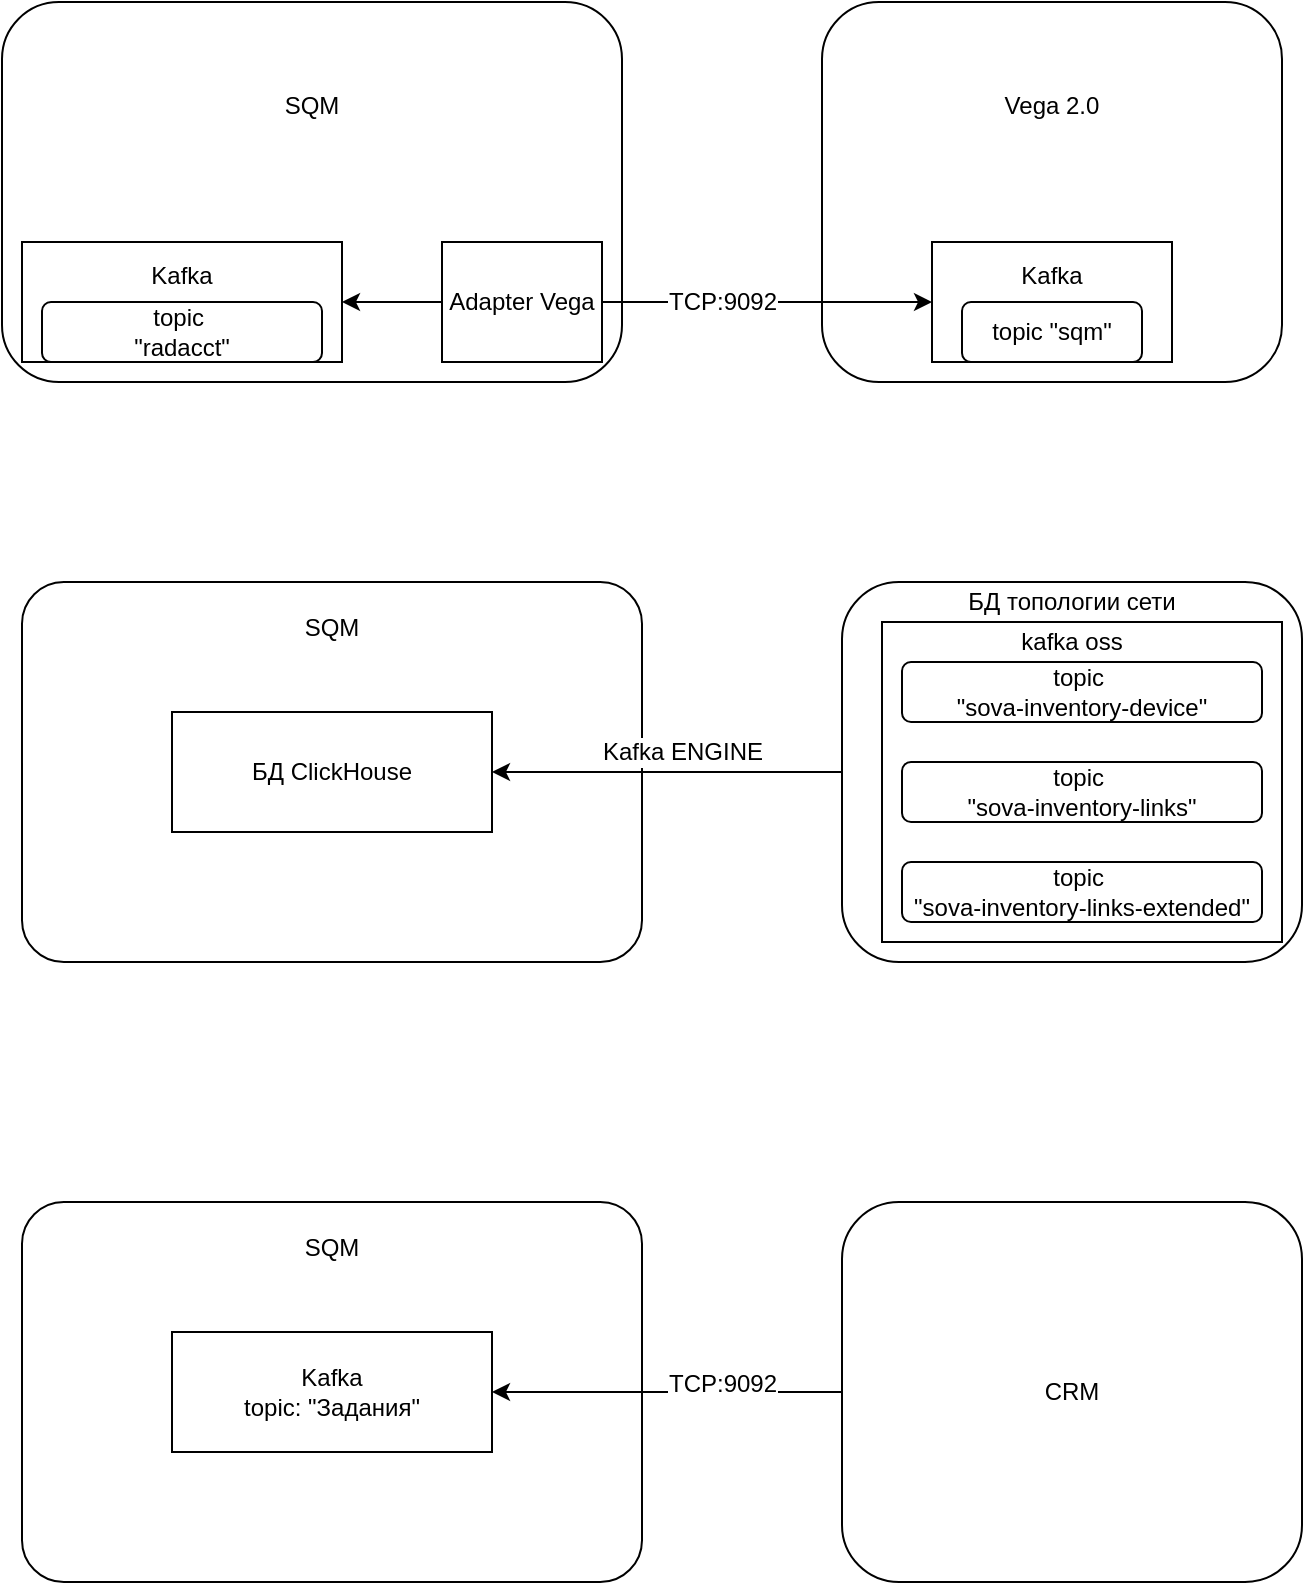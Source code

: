 <mxfile version="24.8.3">
  <diagram name="Страница — 1" id="CqbkalOceDS1Ib8Ocr17">
    <mxGraphModel dx="1205" dy="474" grid="1" gridSize="10" guides="1" tooltips="1" connect="1" arrows="1" fold="1" page="1" pageScale="1" pageWidth="827" pageHeight="1169" math="0" shadow="0">
      <root>
        <mxCell id="0" />
        <mxCell id="1" parent="0" />
        <mxCell id="L7aEFFnraW9-ZdmLWbNs-1" value="&lt;div style=&quot;margin-top: -90px;&quot; align=&quot;center&quot;&gt;Vega 2.0&lt;/div&gt;" style="rounded=1;whiteSpace=wrap;html=1;align=center;" parent="1" vertex="1">
          <mxGeometry x="540" y="40" width="230" height="190" as="geometry" />
        </mxCell>
        <mxCell id="L7aEFFnraW9-ZdmLWbNs-2" value="&lt;div align=&quot;center&quot; style=&quot;padding-top: 0px; padding-right: 0px; margin-top: -30px;&quot;&gt;Kafka&lt;/div&gt;" style="rounded=0;whiteSpace=wrap;html=1;align=center;shadow=0;imageVerticalAlign=top;imageAspect=0;imageAlign=center;overflow=visible;" parent="1" vertex="1">
          <mxGeometry x="595" y="160" width="120" height="60" as="geometry" />
        </mxCell>
        <mxCell id="L7aEFFnraW9-ZdmLWbNs-3" value="topic &quot;sqm&quot;" style="rounded=1;whiteSpace=wrap;html=1;shadow=0;strokeColor=default;align=center;verticalAlign=middle;fontFamily=Helvetica;fontSize=12;fontColor=default;fillColor=default;" parent="1" vertex="1">
          <mxGeometry x="610" y="190" width="90" height="30" as="geometry" />
        </mxCell>
        <mxCell id="L7aEFFnraW9-ZdmLWbNs-4" value="&lt;div style=&quot;margin-top: -90px;&quot; align=&quot;center&quot;&gt;SQM&lt;/div&gt;" style="rounded=1;whiteSpace=wrap;html=1;align=center;" parent="1" vertex="1">
          <mxGeometry x="130" y="40" width="310" height="190" as="geometry" />
        </mxCell>
        <mxCell id="L7aEFFnraW9-ZdmLWbNs-8" style="edgeStyle=orthogonalEdgeStyle;rounded=0;orthogonalLoop=1;jettySize=auto;html=1;entryX=0;entryY=0.5;entryDx=0;entryDy=0;fontFamily=Helvetica;fontSize=12;fontColor=default;" parent="1" source="L7aEFFnraW9-ZdmLWbNs-7" target="L7aEFFnraW9-ZdmLWbNs-2" edge="1">
          <mxGeometry relative="1" as="geometry" />
        </mxCell>
        <mxCell id="L7aEFFnraW9-ZdmLWbNs-12" value="TCP:9092" style="edgeLabel;html=1;align=center;verticalAlign=middle;resizable=0;points=[];rounded=0;shadow=0;strokeColor=default;fontFamily=Helvetica;fontSize=12;fontColor=default;fillColor=default;" parent="L7aEFFnraW9-ZdmLWbNs-8" vertex="1" connectable="0">
          <mxGeometry x="-0.079" y="-2" relative="1" as="geometry">
            <mxPoint x="-16" y="-2" as="offset" />
          </mxGeometry>
        </mxCell>
        <mxCell id="L7aEFFnraW9-ZdmLWbNs-11" style="edgeStyle=orthogonalEdgeStyle;rounded=0;orthogonalLoop=1;jettySize=auto;html=1;entryX=1;entryY=0.5;entryDx=0;entryDy=0;fontFamily=Helvetica;fontSize=12;fontColor=default;" parent="1" source="L7aEFFnraW9-ZdmLWbNs-7" target="L7aEFFnraW9-ZdmLWbNs-9" edge="1">
          <mxGeometry relative="1" as="geometry" />
        </mxCell>
        <mxCell id="L7aEFFnraW9-ZdmLWbNs-7" value="&lt;div&gt;Adapter Vega&lt;/div&gt;" style="rounded=0;whiteSpace=wrap;html=1;align=center;shadow=0;imageVerticalAlign=top;imageAspect=0;imageAlign=center;overflow=visible;" parent="1" vertex="1">
          <mxGeometry x="350" y="160" width="80" height="60" as="geometry" />
        </mxCell>
        <mxCell id="L7aEFFnraW9-ZdmLWbNs-9" value="&lt;div align=&quot;center&quot; style=&quot;padding-top: 0px; padding-right: 0px; margin-top: -30px;&quot;&gt;Kafka&lt;/div&gt;" style="rounded=0;whiteSpace=wrap;html=1;align=center;shadow=0;imageVerticalAlign=top;imageAspect=0;imageAlign=center;overflow=visible;" parent="1" vertex="1">
          <mxGeometry x="140" y="160" width="160" height="60" as="geometry" />
        </mxCell>
        <mxCell id="L7aEFFnraW9-ZdmLWbNs-10" value="&lt;div&gt;topic&amp;nbsp;&lt;/div&gt;&lt;div&gt;&quot;radacct&quot;&lt;/div&gt;" style="rounded=1;whiteSpace=wrap;html=1;shadow=0;strokeColor=default;align=center;verticalAlign=middle;fontFamily=Helvetica;fontSize=12;fontColor=default;fillColor=default;" parent="1" vertex="1">
          <mxGeometry x="150" y="190" width="140" height="30" as="geometry" />
        </mxCell>
        <mxCell id="yEPGhI6gahbzNLUMz_Bi-1" value="" style="rounded=1;whiteSpace=wrap;html=1;align=top;" parent="1" vertex="1">
          <mxGeometry x="550" y="330" width="230" height="190" as="geometry" />
        </mxCell>
        <mxCell id="yEPGhI6gahbzNLUMz_Bi-2" value="" style="rounded=0;whiteSpace=wrap;html=1;align=center;shadow=0;imageVerticalAlign=top;imageAspect=0;imageAlign=center;overflow=visible;" parent="1" vertex="1">
          <mxGeometry x="570" y="350" width="200" height="160" as="geometry" />
        </mxCell>
        <mxCell id="yEPGhI6gahbzNLUMz_Bi-3" value="&lt;div&gt;topic&amp;nbsp;&lt;/div&gt;&lt;div&gt;&quot;sova-inventory-device&quot;&lt;/div&gt;" style="rounded=1;whiteSpace=wrap;html=1;shadow=0;strokeColor=default;align=center;verticalAlign=middle;fontFamily=Helvetica;fontSize=12;fontColor=default;fillColor=default;" parent="1" vertex="1">
          <mxGeometry x="580" y="370" width="180" height="30" as="geometry" />
        </mxCell>
        <mxCell id="yEPGhI6gahbzNLUMz_Bi-4" value="&lt;div&gt;SQM&lt;/div&gt;&lt;div&gt;&lt;br&gt;&lt;/div&gt;&lt;div&gt;&lt;br&gt;&lt;/div&gt;&lt;div&gt;&lt;br&gt;&lt;/div&gt;&lt;div&gt;&lt;br&gt;&lt;/div&gt;&lt;div&gt;&lt;br&gt;&lt;/div&gt;&lt;div&gt;&lt;br&gt;&lt;/div&gt;&lt;div&gt;&lt;br&gt;&lt;/div&gt;&lt;div&gt;&lt;br&gt;&lt;/div&gt;&lt;div&gt;&lt;br&gt;&lt;/div&gt;&lt;div&gt;&lt;br&gt;&lt;/div&gt;" style="rounded=1;whiteSpace=wrap;html=1;align=center;arcSize=11;" parent="1" vertex="1">
          <mxGeometry x="140" y="330" width="310" height="190" as="geometry" />
        </mxCell>
        <mxCell id="yEPGhI6gahbzNLUMz_Bi-5" style="edgeStyle=orthogonalEdgeStyle;rounded=0;orthogonalLoop=1;jettySize=auto;html=1;fontFamily=Helvetica;fontSize=12;fontColor=default;exitX=0;exitY=0.5;exitDx=0;exitDy=0;entryX=1;entryY=0.5;entryDx=0;entryDy=0;" parent="1" source="yEPGhI6gahbzNLUMz_Bi-1" target="yEPGhI6gahbzNLUMz_Bi-9" edge="1">
          <mxGeometry relative="1" as="geometry">
            <mxPoint x="440" y="480" as="sourcePoint" />
            <mxPoint x="490" y="320" as="targetPoint" />
          </mxGeometry>
        </mxCell>
        <mxCell id="yEPGhI6gahbzNLUMz_Bi-6" value="" style="edgeLabel;html=1;align=center;verticalAlign=middle;resizable=0;points=[];rounded=0;shadow=0;strokeColor=default;fontFamily=Helvetica;fontSize=12;fontColor=default;fillColor=default;" parent="yEPGhI6gahbzNLUMz_Bi-5" vertex="1" connectable="0">
          <mxGeometry x="-0.079" y="-2" relative="1" as="geometry">
            <mxPoint x="54" y="-2" as="offset" />
          </mxGeometry>
        </mxCell>
        <mxCell id="yEPGhI6gahbzNLUMz_Bi-13" value="Kafka ENGINE" style="edgeLabel;html=1;align=center;verticalAlign=middle;resizable=0;points=[];rounded=1;strokeColor=default;fontFamily=Helvetica;fontSize=12;fontColor=default;fillColor=default;" parent="yEPGhI6gahbzNLUMz_Bi-5" vertex="1" connectable="0">
          <mxGeometry x="-0.623" relative="1" as="geometry">
            <mxPoint x="-47" y="-10" as="offset" />
          </mxGeometry>
        </mxCell>
        <mxCell id="yEPGhI6gahbzNLUMz_Bi-9" value="БД ClickHouse" style="rounded=0;whiteSpace=wrap;html=1;align=center;shadow=0;imageVerticalAlign=top;imageAspect=0;imageAlign=center;overflow=visible;" parent="1" vertex="1">
          <mxGeometry x="215" y="395" width="160" height="60" as="geometry" />
        </mxCell>
        <mxCell id="yEPGhI6gahbzNLUMz_Bi-12" value="&lt;div&gt;topic&amp;nbsp;&lt;/div&gt;&lt;div&gt;&quot;sova-inventory-links&quot;&lt;/div&gt;" style="rounded=1;whiteSpace=wrap;html=1;shadow=0;strokeColor=default;align=center;verticalAlign=middle;fontFamily=Helvetica;fontSize=12;fontColor=default;fillColor=default;" parent="1" vertex="1">
          <mxGeometry x="580" y="420" width="180" height="30" as="geometry" />
        </mxCell>
        <mxCell id="wJ8KrlMlpTtMy6ue6bhl-1" value="&lt;div&gt;CRM&lt;/div&gt;" style="rounded=1;whiteSpace=wrap;html=1;align=top;" parent="1" vertex="1">
          <mxGeometry x="550" y="640" width="230" height="190" as="geometry" />
        </mxCell>
        <mxCell id="wJ8KrlMlpTtMy6ue6bhl-4" value="&lt;div&gt;SQM&lt;/div&gt;&lt;div&gt;&lt;br&gt;&lt;/div&gt;&lt;div&gt;&lt;br&gt;&lt;/div&gt;&lt;div&gt;&lt;br&gt;&lt;/div&gt;&lt;div&gt;&lt;br&gt;&lt;/div&gt;&lt;div&gt;&lt;br&gt;&lt;/div&gt;&lt;div&gt;&lt;br&gt;&lt;/div&gt;&lt;div&gt;&lt;br&gt;&lt;/div&gt;&lt;div&gt;&lt;br&gt;&lt;/div&gt;&lt;div&gt;&lt;br&gt;&lt;/div&gt;&lt;div&gt;&lt;br&gt;&lt;/div&gt;" style="rounded=1;whiteSpace=wrap;html=1;align=center;arcSize=11;" parent="1" vertex="1">
          <mxGeometry x="140" y="640" width="310" height="190" as="geometry" />
        </mxCell>
        <mxCell id="wJ8KrlMlpTtMy6ue6bhl-5" style="edgeStyle=orthogonalEdgeStyle;rounded=0;orthogonalLoop=1;jettySize=auto;html=1;fontFamily=Helvetica;fontSize=12;fontColor=default;entryX=1;entryY=0.5;entryDx=0;entryDy=0;" parent="1" source="wJ8KrlMlpTtMy6ue6bhl-1" target="wJ8KrlMlpTtMy6ue6bhl-8" edge="1">
          <mxGeometry relative="1" as="geometry">
            <mxPoint x="500" y="620" as="sourcePoint" />
          </mxGeometry>
        </mxCell>
        <mxCell id="wJ8KrlMlpTtMy6ue6bhl-6" value="TCP:9092" style="edgeLabel;html=1;align=center;verticalAlign=middle;resizable=0;points=[];rounded=0;shadow=0;strokeColor=default;fontFamily=Helvetica;fontSize=12;fontColor=default;fillColor=default;" parent="wJ8KrlMlpTtMy6ue6bhl-5" vertex="1" connectable="0">
          <mxGeometry x="-0.079" y="-2" relative="1" as="geometry">
            <mxPoint x="20" y="-2" as="offset" />
          </mxGeometry>
        </mxCell>
        <mxCell id="wJ8KrlMlpTtMy6ue6bhl-8" value="Kafka&lt;br&gt;topic: &quot;Задания&quot;" style="rounded=0;whiteSpace=wrap;html=1;align=center;shadow=0;imageVerticalAlign=top;imageAspect=0;imageAlign=center;overflow=visible;" parent="1" vertex="1">
          <mxGeometry x="215" y="705" width="160" height="60" as="geometry" />
        </mxCell>
        <mxCell id="-GR8mmAhyP1Z9ofL-1Rl-1" value="БД топологии сети" style="text;html=1;align=center;verticalAlign=middle;whiteSpace=wrap;rounded=0;" parent="1" vertex="1">
          <mxGeometry x="580" y="330" width="170" height="20" as="geometry" />
        </mxCell>
        <mxCell id="-GR8mmAhyP1Z9ofL-1Rl-3" value="kafka oss" style="text;html=1;align=center;verticalAlign=middle;whiteSpace=wrap;rounded=0;" parent="1" vertex="1">
          <mxGeometry x="580" y="350" width="170" height="20" as="geometry" />
        </mxCell>
        <mxCell id="-GR8mmAhyP1Z9ofL-1Rl-4" value="&lt;div&gt;topic&amp;nbsp;&lt;/div&gt;&lt;div&gt;&quot;sova-inventory-links-extended&quot;&lt;/div&gt;" style="rounded=1;whiteSpace=wrap;html=1;shadow=0;strokeColor=default;align=center;verticalAlign=middle;fontFamily=Helvetica;fontSize=12;fontColor=default;fillColor=default;" parent="1" vertex="1">
          <mxGeometry x="580" y="470" width="180" height="30" as="geometry" />
        </mxCell>
      </root>
    </mxGraphModel>
  </diagram>
</mxfile>
